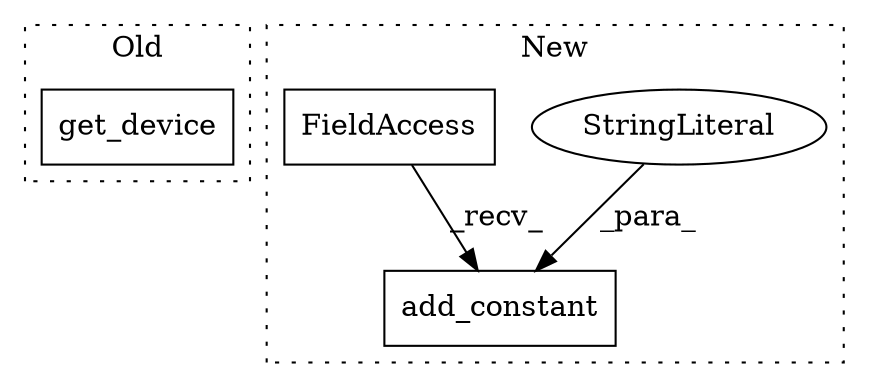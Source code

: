 digraph G {
subgraph cluster0 {
1 [label="get_device" a="32" s="857" l="12" shape="box"];
label = "Old";
style="dotted";
}
subgraph cluster1 {
2 [label="add_constant" a="32" s="1002,1034" l="13,1" shape="box"];
3 [label="StringLiteral" a="45" s="1015" l="3" shape="ellipse"];
4 [label="FieldAccess" a="22" s="987" l="14" shape="box"];
label = "New";
style="dotted";
}
3 -> 2 [label="_para_"];
4 -> 2 [label="_recv_"];
}